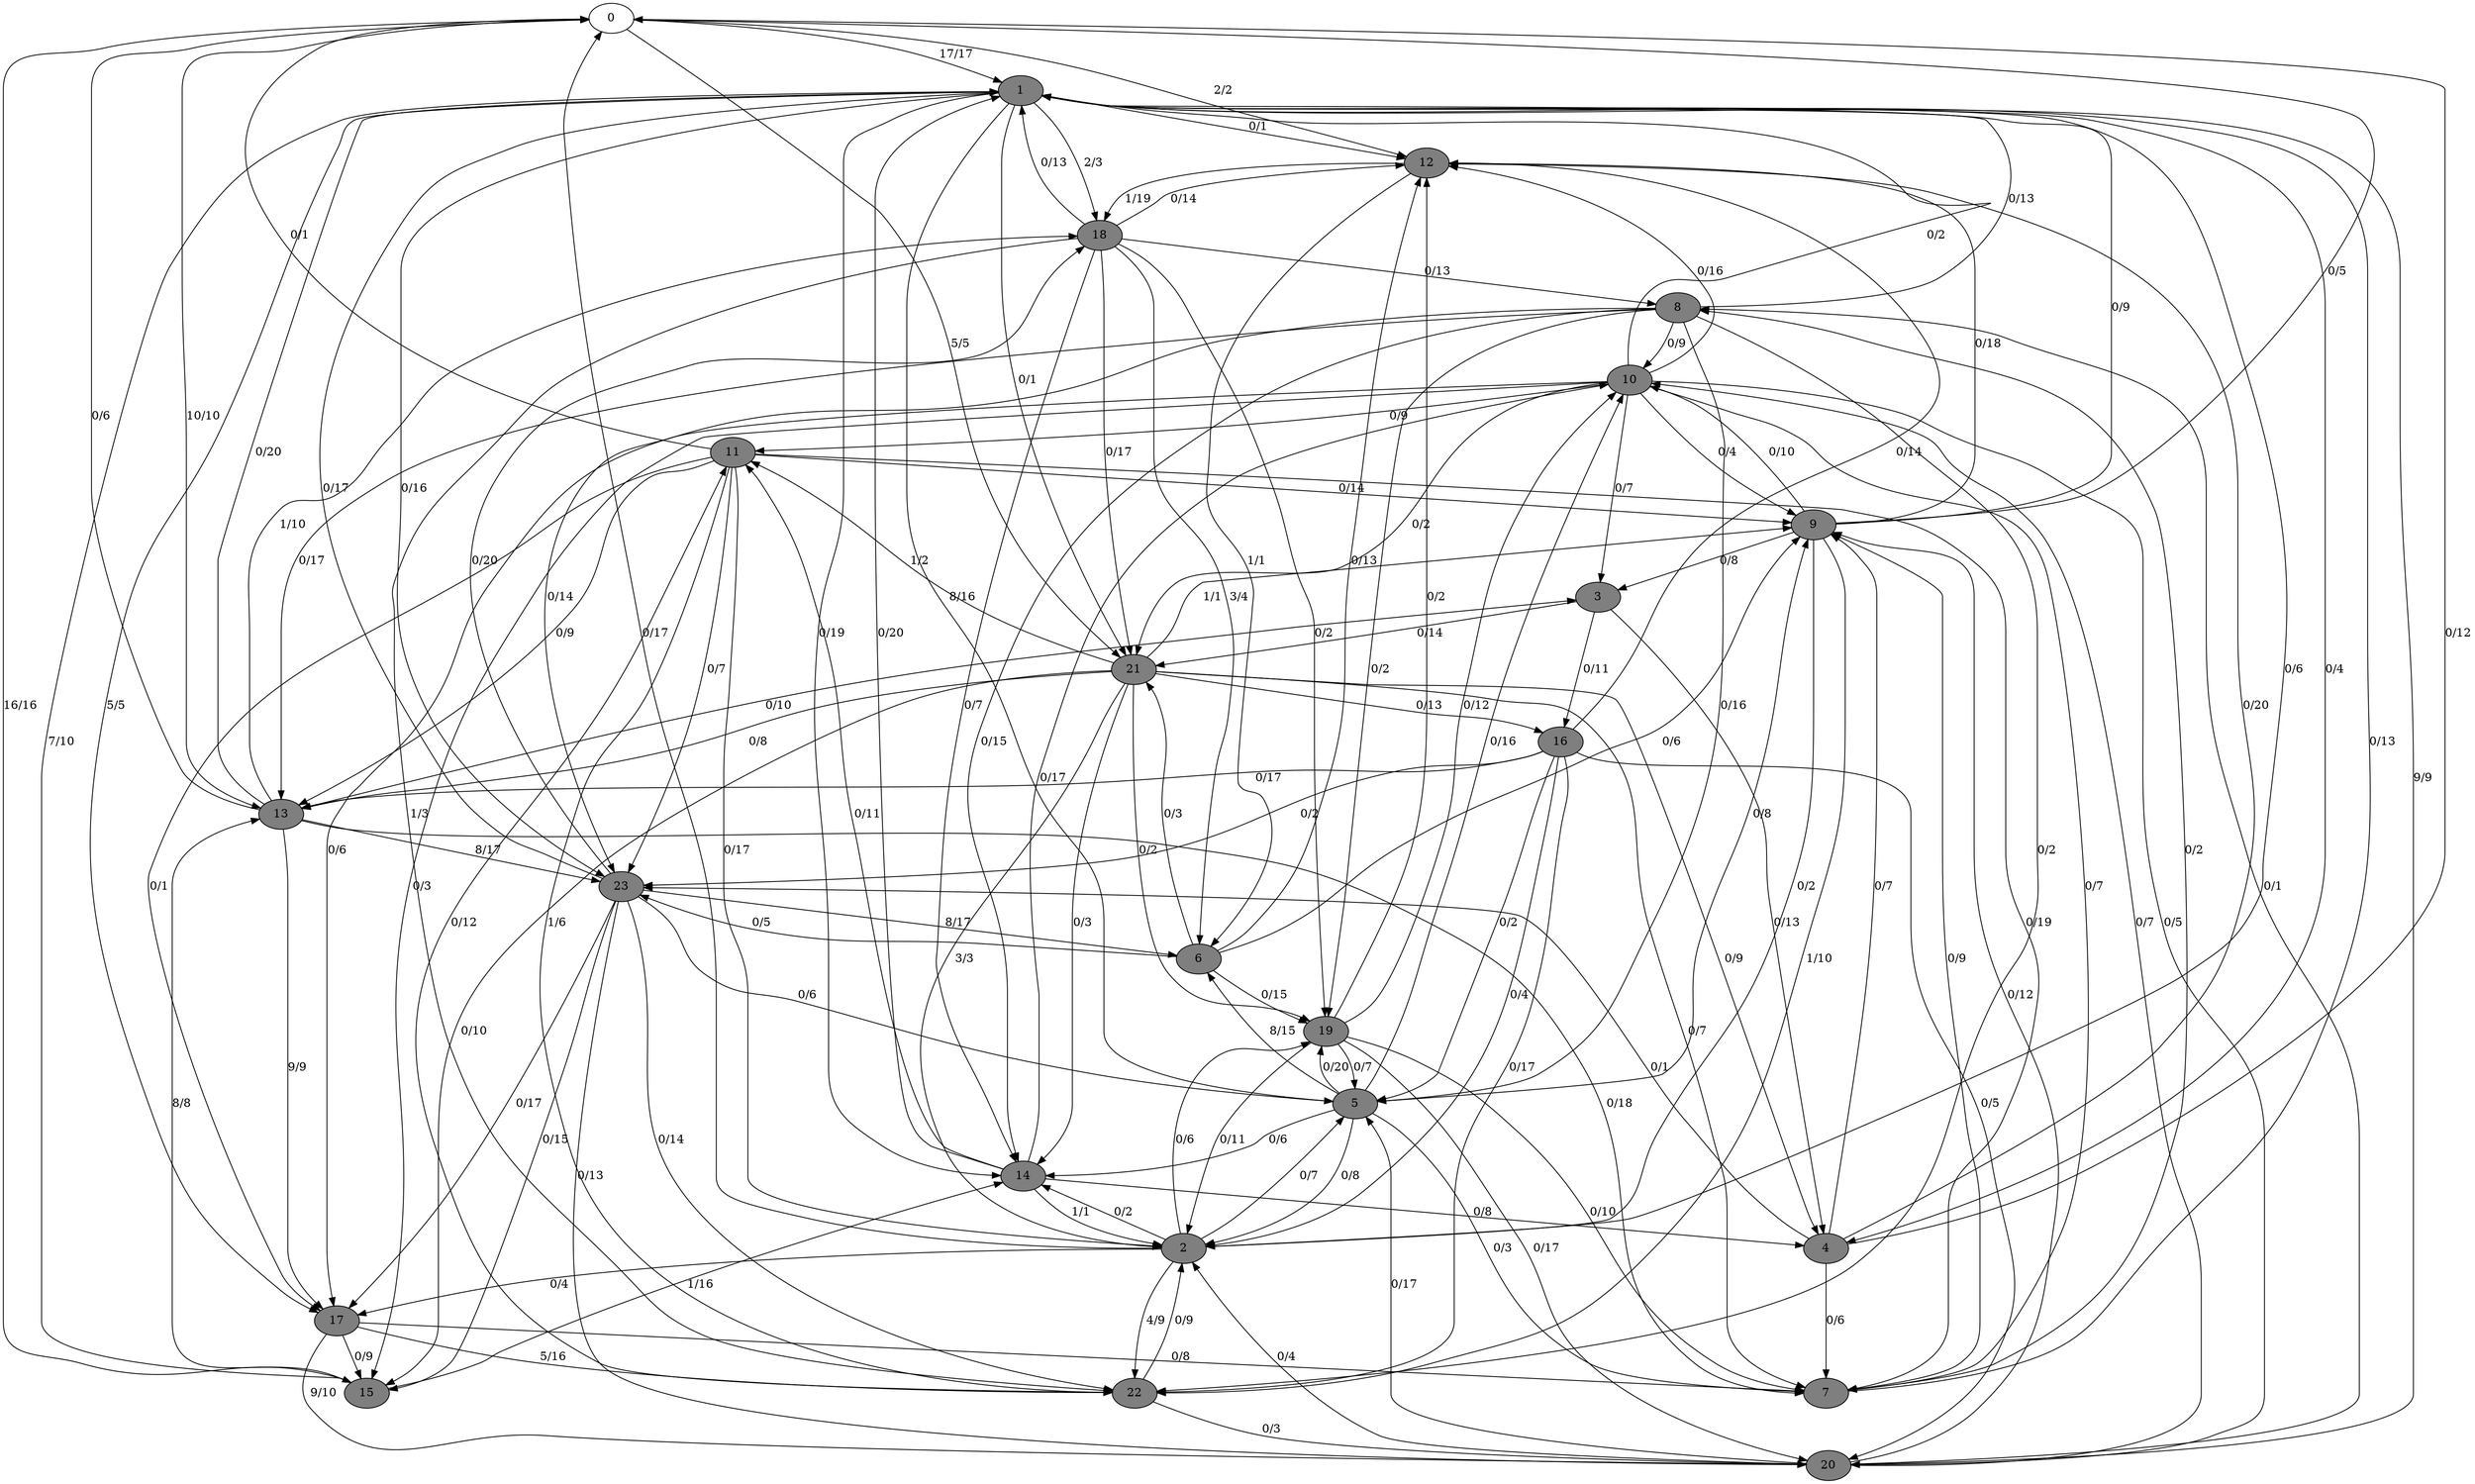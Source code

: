 digraph G {
	0[style=filled fillcolor=grey100];
	0->1[label ="17/17"] ;
	0->12[label ="2/2"] ;
	0->13[label ="10/10"] ;
	0->15[label ="16/16"] ;
	0->21[label ="5/5"] ;
	1[style=filled fillcolor=grey50];
	1->4[label ="0/4"] ;
	1->5[label ="8/16"] ;
	1->12[label ="0/1"] ;
	1->14[label ="0/19"] ;
	1->17[label ="5/5"] ;
	1->18[label ="2/3"] ;
	1->20[label ="9/9"] ;
	1->21[label ="0/1"] ;
	1->23[label ="0/16"] ;
	2[style=filled fillcolor=grey50];
	2->0[label ="0/17"] ;
	2->1[label ="0/6"] ;
	2->5[label ="0/7"] ;
	2->14[label ="0/2"] ;
	2->17[label ="0/4"] ;
	2->19[label ="0/6"] ;
	2->22[label ="4/9"] ;
	3[style=filled fillcolor=grey50];
	3->4[label ="0/13"] ;
	3->16[label ="0/11"] ;
	3->21[label ="0/14"] ;
	4[style=filled fillcolor=grey50];
	4->0[label ="0/12"] ;
	4->7[label ="0/6"] ;
	4->9[label ="0/7"] ;
	4->12[label ="0/20"] ;
	4->23[label ="0/1"] ;
	5[style=filled fillcolor=grey50];
	5->2[label ="0/8"] ;
	5->6[label ="8/15"] ;
	5->7[label ="0/3"] ;
	5->9[label ="0/8"] ;
	5->10[label ="0/16"] ;
	5->14[label ="0/6"] ;
	5->19[label ="0/20"] ;
	6[style=filled fillcolor=grey50];
	6->9[label ="0/6"] ;
	6->12[label ="0/13"] ;
	6->19[label ="0/15"] ;
	6->21[label ="0/3"] ;
	6->23[label ="0/5"] ;
	7[style=filled fillcolor=grey50];
	7->1[label ="0/13"] ;
	7->8[label ="0/2"] ;
	7->9[label ="0/9"] ;
	8[style=filled fillcolor=grey50];
	8->1[label ="0/13"] ;
	8->5[label ="0/16"] ;
	8->10[label ="0/9"] ;
	8->13[label ="0/17"] ;
	8->14[label ="0/15"] ;
	8->19[label ="0/2"] ;
	8->22[label ="0/2"] ;
	8->23[label ="0/14"] ;
	9[style=filled fillcolor=grey50];
	9->0[label ="0/5"] ;
	9->1[label ="0/9"] ;
	9->2[label ="0/2"] ;
	9->3[label ="0/8"] ;
	9->10[label ="0/10"] ;
	9->12[label ="0/18"] ;
	9->22[label ="1/10"] ;
	10[style=filled fillcolor=grey50];
	10->1[label ="0/2"] ;
	10->3[label ="0/7"] ;
	10->7[label ="0/7"] ;
	10->9[label ="0/4"] ;
	10->11[label ="0/9"] ;
	10->12[label ="0/16"] ;
	10->15[label ="0/3"] ;
	10->17[label ="0/6"] ;
	10->20[label ="0/5"] ;
	10->21[label ="0/2"] ;
	11[style=filled fillcolor=grey50];
	11->0[label ="0/1"] ;
	11->2[label ="0/17"] ;
	11->7[label ="0/19"] ;
	11->9[label ="0/14"] ;
	11->13[label ="0/9"] ;
	11->17[label ="0/1"] ;
	11->22[label ="1/6"] ;
	11->23[label ="0/7"] ;
	12[style=filled fillcolor=grey50];
	12->6[label ="1/1"] ;
	12->18[label ="1/19"] ;
	13[style=filled fillcolor=grey50];
	13->0[label ="0/6"] ;
	13->1[label ="0/20"] ;
	13->3[label ="0/10"] ;
	13->7[label ="0/18"] ;
	13->17[label ="9/9"] ;
	13->18[label ="1/10"] ;
	13->23[label ="8/17"] ;
	14[style=filled fillcolor=grey50];
	14->1[label ="0/20"] ;
	14->2[label ="1/1"] ;
	14->4[label ="0/8"] ;
	14->10[label ="0/17"] ;
	14->11[label ="0/11"] ;
	15[style=filled fillcolor=grey50];
	15->1[label ="7/10"] ;
	15->13[label ="8/8"] ;
	15->14[label ="1/16"] ;
	16[style=filled fillcolor=grey50];
	16->2[label ="0/4"] ;
	16->5[label ="0/2"] ;
	16->12[label ="0/14"] ;
	16->13[label ="0/17"] ;
	16->20[label ="0/5"] ;
	16->22[label ="0/17"] ;
	16->23[label ="0/2"] ;
	17[style=filled fillcolor=grey50];
	17->7[label ="0/8"] ;
	17->15[label ="0/9"] ;
	17->20[label ="9/10"] ;
	17->22[label ="5/16"] ;
	18[style=filled fillcolor=grey50];
	18->1[label ="0/13"] ;
	18->6[label ="3/4"] ;
	18->8[label ="0/13"] ;
	18->12[label ="0/14"] ;
	18->14[label ="0/7"] ;
	18->19[label ="0/2"] ;
	18->21[label ="0/17"] ;
	18->22[label ="1/3"] ;
	19[style=filled fillcolor=grey50];
	19->2[label ="0/11"] ;
	19->5[label ="0/7"] ;
	19->7[label ="0/10"] ;
	19->10[label ="0/12"] ;
	19->12[label ="0/2"] ;
	19->20[label ="0/17"] ;
	20[style=filled fillcolor=grey50];
	20->2[label ="0/4"] ;
	20->5[label ="0/17"] ;
	20->8[label ="0/1"] ;
	20->9[label ="0/12"] ;
	20->10[label ="0/7"] ;
	21[style=filled fillcolor=grey50];
	21->2[label ="3/3"] ;
	21->4[label ="0/9"] ;
	21->7[label ="0/7"] ;
	21->9[label ="1/1"] ;
	21->11[label ="1/2"] ;
	21->13[label ="0/8"] ;
	21->14[label ="0/3"] ;
	21->15[label ="0/10"] ;
	21->16[label ="0/13"] ;
	21->19[label ="0/2"] ;
	22[style=filled fillcolor=grey50];
	22->2[label ="0/9"] ;
	22->11[label ="0/12"] ;
	22->20[label ="0/3"] ;
	23[style=filled fillcolor=grey50];
	23->1[label ="0/17"] ;
	23->5[label ="0/6"] ;
	23->6[label ="8/17"] ;
	23->15[label ="0/15"] ;
	23->17[label ="0/17"] ;
	23->18[label ="0/20"] ;
	23->20[label ="0/13"] ;
	23->22[label ="0/14"] ;
}
